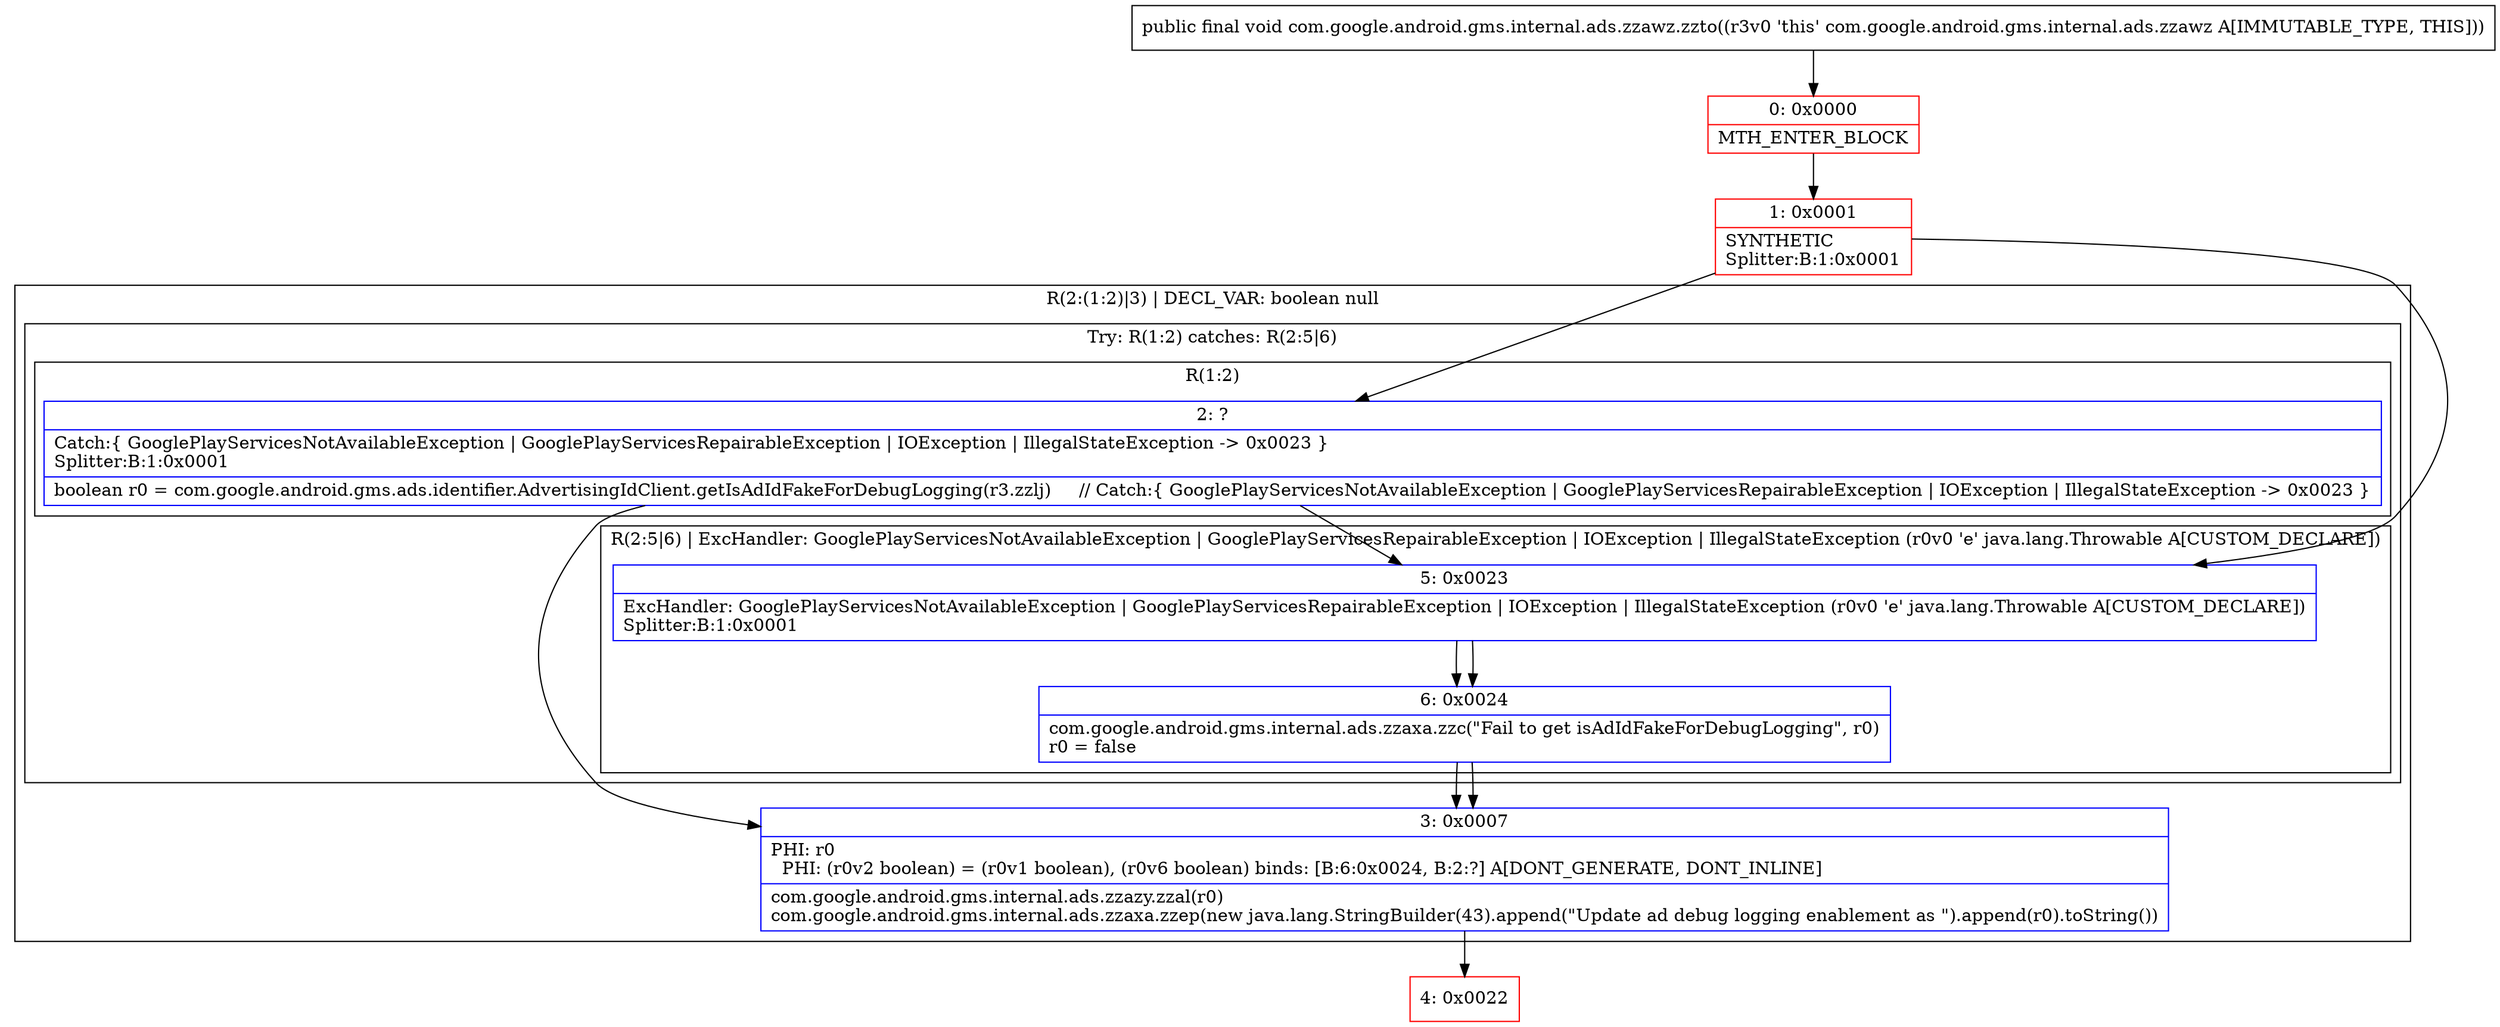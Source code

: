 digraph "CFG forcom.google.android.gms.internal.ads.zzawz.zzto()V" {
subgraph cluster_Region_360337547 {
label = "R(2:(1:2)|3) | DECL_VAR: boolean null\l";
node [shape=record,color=blue];
subgraph cluster_TryCatchRegion_822032223 {
label = "Try: R(1:2) catches: R(2:5|6)";
node [shape=record,color=blue];
subgraph cluster_Region_628829624 {
label = "R(1:2)";
node [shape=record,color=blue];
Node_2 [shape=record,label="{2\:\ ?|Catch:\{ GooglePlayServicesNotAvailableException \| GooglePlayServicesRepairableException \| IOException \| IllegalStateException \-\> 0x0023 \}\lSplitter:B:1:0x0001\l|boolean r0 = com.google.android.gms.ads.identifier.AdvertisingIdClient.getIsAdIdFakeForDebugLogging(r3.zzlj)     \/\/ Catch:\{ GooglePlayServicesNotAvailableException \| GooglePlayServicesRepairableException \| IOException \| IllegalStateException \-\> 0x0023 \}\l}"];
}
subgraph cluster_Region_1275934142 {
label = "R(2:5|6) | ExcHandler: GooglePlayServicesNotAvailableException \| GooglePlayServicesRepairableException \| IOException \| IllegalStateException (r0v0 'e' java.lang.Throwable A[CUSTOM_DECLARE])\l";
node [shape=record,color=blue];
Node_5 [shape=record,label="{5\:\ 0x0023|ExcHandler: GooglePlayServicesNotAvailableException \| GooglePlayServicesRepairableException \| IOException \| IllegalStateException (r0v0 'e' java.lang.Throwable A[CUSTOM_DECLARE])\lSplitter:B:1:0x0001\l}"];
Node_6 [shape=record,label="{6\:\ 0x0024|com.google.android.gms.internal.ads.zzaxa.zzc(\"Fail to get isAdIdFakeForDebugLogging\", r0)\lr0 = false\l}"];
}
}
Node_3 [shape=record,label="{3\:\ 0x0007|PHI: r0 \l  PHI: (r0v2 boolean) = (r0v1 boolean), (r0v6 boolean) binds: [B:6:0x0024, B:2:?] A[DONT_GENERATE, DONT_INLINE]\l|com.google.android.gms.internal.ads.zzazy.zzal(r0)\lcom.google.android.gms.internal.ads.zzaxa.zzep(new java.lang.StringBuilder(43).append(\"Update ad debug logging enablement as \").append(r0).toString())\l}"];
}
subgraph cluster_Region_1275934142 {
label = "R(2:5|6) | ExcHandler: GooglePlayServicesNotAvailableException \| GooglePlayServicesRepairableException \| IOException \| IllegalStateException (r0v0 'e' java.lang.Throwable A[CUSTOM_DECLARE])\l";
node [shape=record,color=blue];
Node_5 [shape=record,label="{5\:\ 0x0023|ExcHandler: GooglePlayServicesNotAvailableException \| GooglePlayServicesRepairableException \| IOException \| IllegalStateException (r0v0 'e' java.lang.Throwable A[CUSTOM_DECLARE])\lSplitter:B:1:0x0001\l}"];
Node_6 [shape=record,label="{6\:\ 0x0024|com.google.android.gms.internal.ads.zzaxa.zzc(\"Fail to get isAdIdFakeForDebugLogging\", r0)\lr0 = false\l}"];
}
Node_0 [shape=record,color=red,label="{0\:\ 0x0000|MTH_ENTER_BLOCK\l}"];
Node_1 [shape=record,color=red,label="{1\:\ 0x0001|SYNTHETIC\lSplitter:B:1:0x0001\l}"];
Node_4 [shape=record,color=red,label="{4\:\ 0x0022}"];
MethodNode[shape=record,label="{public final void com.google.android.gms.internal.ads.zzawz.zzto((r3v0 'this' com.google.android.gms.internal.ads.zzawz A[IMMUTABLE_TYPE, THIS])) }"];
MethodNode -> Node_0;
Node_2 -> Node_5;
Node_2 -> Node_3;
Node_5 -> Node_6;
Node_6 -> Node_3;
Node_3 -> Node_4;
Node_5 -> Node_6;
Node_6 -> Node_3;
Node_0 -> Node_1;
Node_1 -> Node_2;
Node_1 -> Node_5;
}

